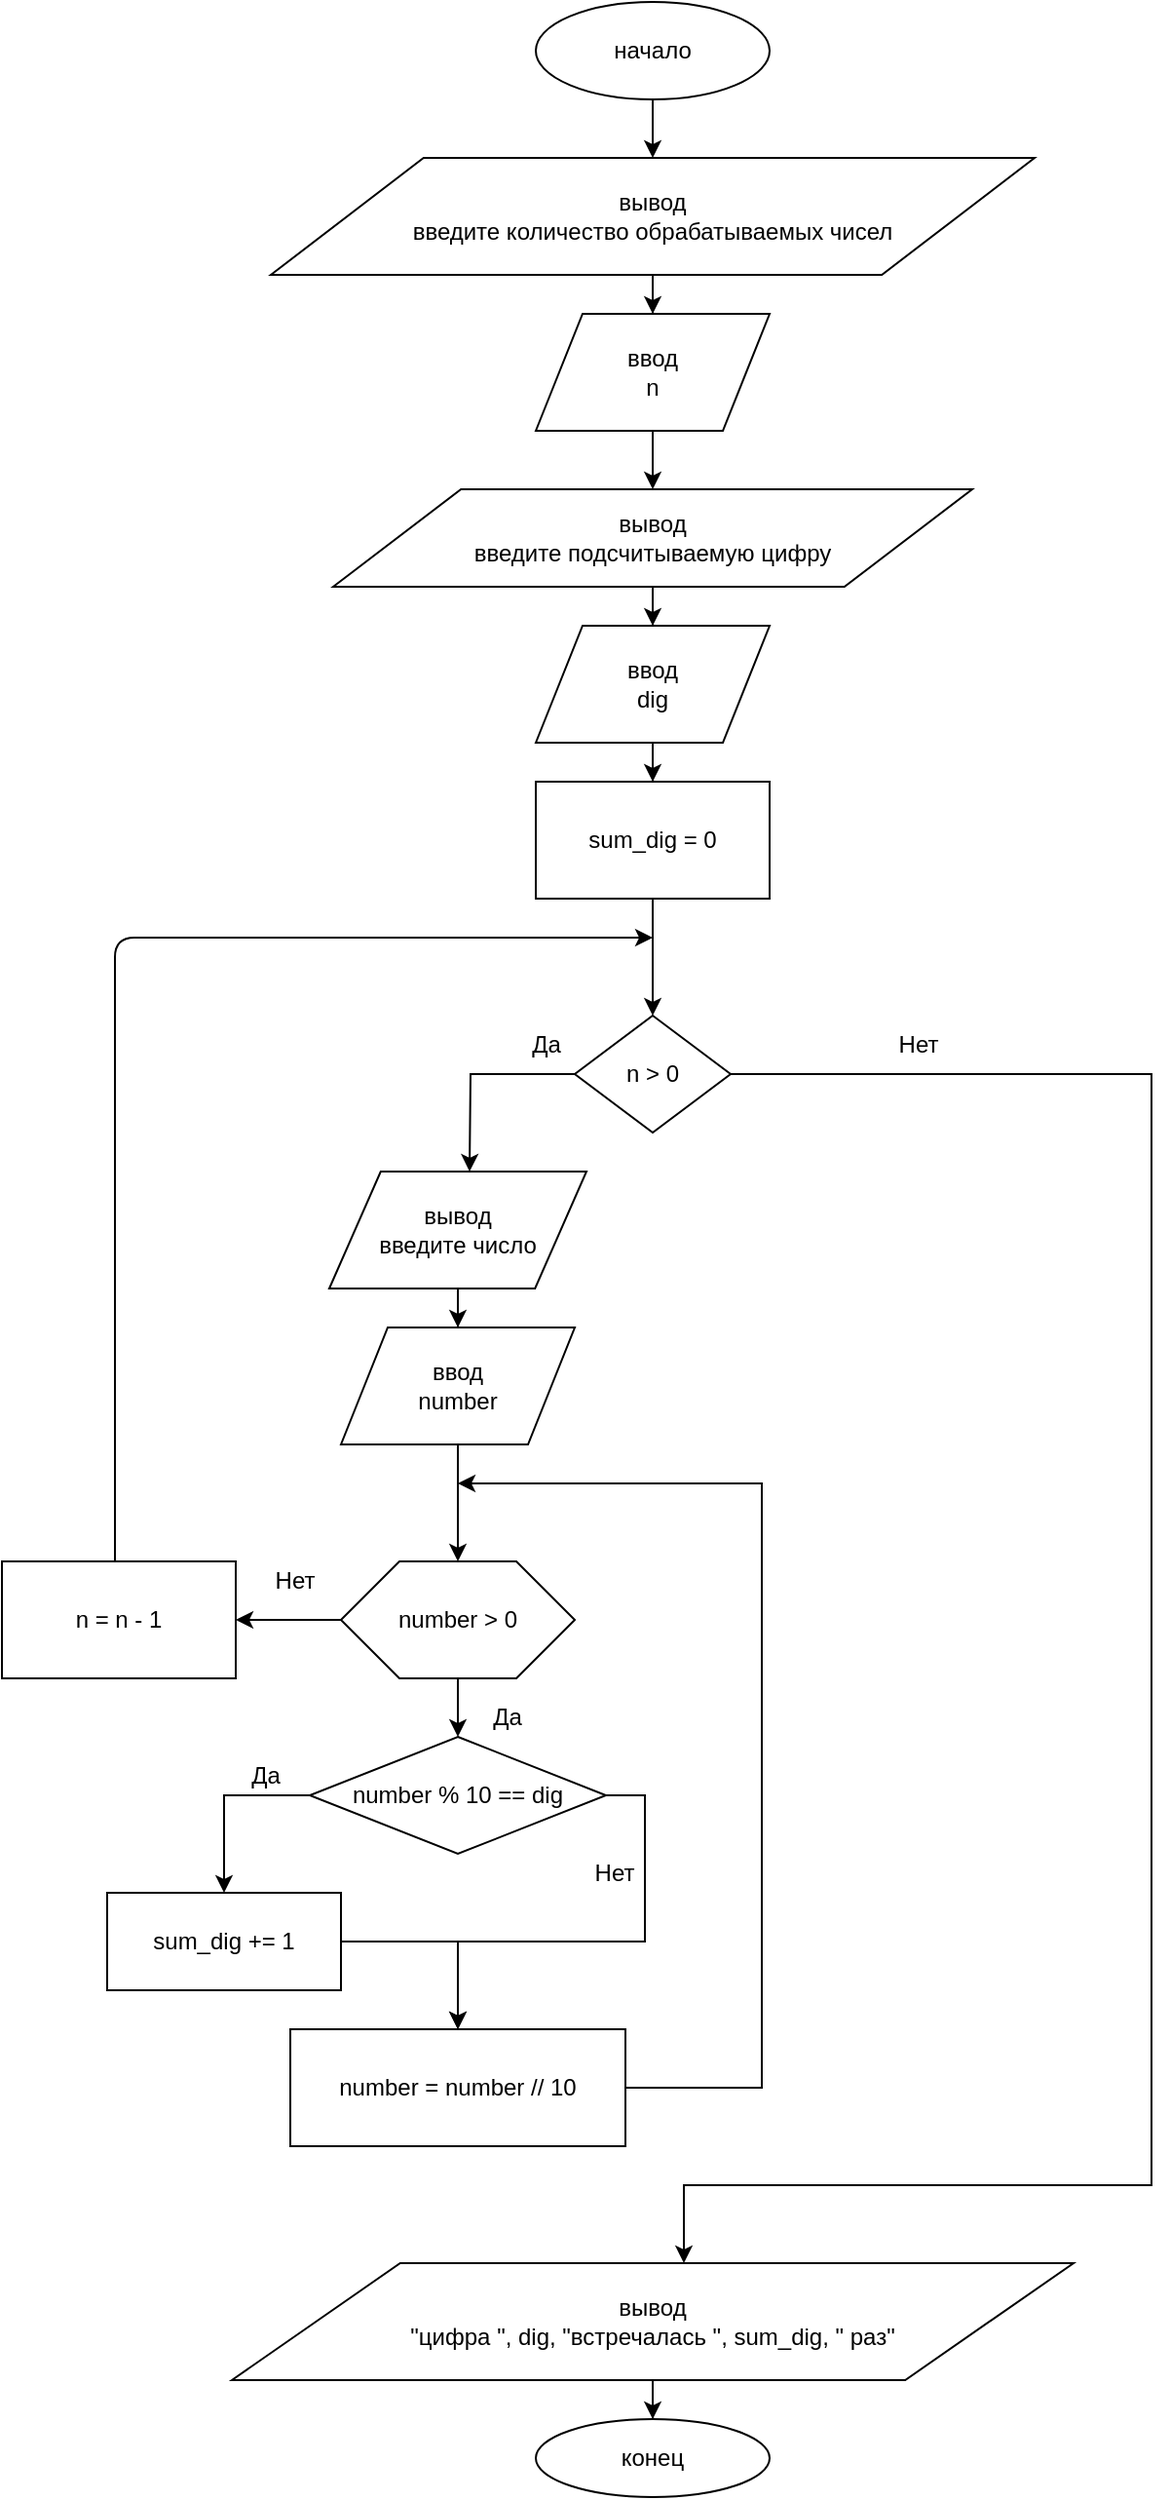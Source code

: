 <mxfile version="14.6.13" type="device"><diagram id="Wpkz17Nc3lA1-txzcgmb" name="Страница 1"><mxGraphModel dx="1086" dy="846" grid="1" gridSize="10" guides="1" tooltips="1" connect="1" arrows="1" fold="1" page="1" pageScale="1" pageWidth="827" pageHeight="1169" math="0" shadow="0"><root><mxCell id="0"/><mxCell id="1" parent="0"/><mxCell id="jmeNbGJjfftKFMOz3k4O-97" value="" style="edgeStyle=orthogonalEdgeStyle;rounded=0;orthogonalLoop=1;jettySize=auto;html=1;" edge="1" parent="1" source="jmeNbGJjfftKFMOz3k4O-98" target="jmeNbGJjfftKFMOz3k4O-100"><mxGeometry relative="1" as="geometry"/></mxCell><mxCell id="jmeNbGJjfftKFMOz3k4O-98" value="начало" style="ellipse;whiteSpace=wrap;html=1;" vertex="1" parent="1"><mxGeometry x="354" y="40" width="120" height="50" as="geometry"/></mxCell><mxCell id="jmeNbGJjfftKFMOz3k4O-99" value="" style="edgeStyle=orthogonalEdgeStyle;rounded=0;orthogonalLoop=1;jettySize=auto;html=1;" edge="1" parent="1" source="jmeNbGJjfftKFMOz3k4O-100" target="jmeNbGJjfftKFMOz3k4O-102"><mxGeometry relative="1" as="geometry"/></mxCell><mxCell id="jmeNbGJjfftKFMOz3k4O-100" value="&lt;div&gt;вывод&lt;/div&gt;&lt;div&gt;введите количество обрабатываемых чисел&lt;br&gt;&lt;/div&gt;" style="shape=parallelogram;perimeter=parallelogramPerimeter;whiteSpace=wrap;html=1;" vertex="1" parent="1"><mxGeometry x="218" y="120" width="392" height="60" as="geometry"/></mxCell><mxCell id="jmeNbGJjfftKFMOz3k4O-101" value="" style="edgeStyle=orthogonalEdgeStyle;rounded=0;orthogonalLoop=1;jettySize=auto;html=1;" edge="1" parent="1" source="jmeNbGJjfftKFMOz3k4O-102" target="jmeNbGJjfftKFMOz3k4O-107"><mxGeometry relative="1" as="geometry"/></mxCell><mxCell id="jmeNbGJjfftKFMOz3k4O-102" value="&lt;div&gt;ввод&lt;/div&gt;&lt;div&gt;n&lt;br&gt;&lt;/div&gt;" style="shape=parallelogram;perimeter=parallelogramPerimeter;whiteSpace=wrap;html=1;" vertex="1" parent="1"><mxGeometry x="354" y="200" width="120" height="60" as="geometry"/></mxCell><mxCell id="jmeNbGJjfftKFMOz3k4O-103" style="edgeStyle=orthogonalEdgeStyle;rounded=0;orthogonalLoop=1;jettySize=auto;html=1;exitX=0;exitY=0.5;exitDx=0;exitDy=0;" edge="1" parent="1" source="jmeNbGJjfftKFMOz3k4O-105"><mxGeometry relative="1" as="geometry"><mxPoint x="320" y="640" as="targetPoint"/></mxGeometry></mxCell><mxCell id="jmeNbGJjfftKFMOz3k4O-104" style="edgeStyle=orthogonalEdgeStyle;rounded=0;orthogonalLoop=1;jettySize=auto;html=1;exitX=1;exitY=0.5;exitDx=0;exitDy=0;" edge="1" parent="1" source="jmeNbGJjfftKFMOz3k4O-105" target="jmeNbGJjfftKFMOz3k4O-133"><mxGeometry relative="1" as="geometry"><mxPoint x="580" y="1180" as="targetPoint"/><Array as="points"><mxPoint x="670" y="590"/><mxPoint x="670" y="1160"/><mxPoint x="430" y="1160"/></Array></mxGeometry></mxCell><mxCell id="jmeNbGJjfftKFMOz3k4O-105" value="n &amp;gt; 0" style="rhombus;whiteSpace=wrap;html=1;" vertex="1" parent="1"><mxGeometry x="374" y="560" width="80" height="60" as="geometry"/></mxCell><mxCell id="jmeNbGJjfftKFMOz3k4O-106" value="" style="edgeStyle=orthogonalEdgeStyle;rounded=0;orthogonalLoop=1;jettySize=auto;html=1;" edge="1" parent="1" source="jmeNbGJjfftKFMOz3k4O-107" target="jmeNbGJjfftKFMOz3k4O-109"><mxGeometry relative="1" as="geometry"/></mxCell><mxCell id="jmeNbGJjfftKFMOz3k4O-107" value="&lt;div&gt;вывод&lt;/div&gt;&lt;div&gt;введите подсчитываемую цифру&lt;br&gt;&lt;/div&gt;" style="shape=parallelogram;perimeter=parallelogramPerimeter;whiteSpace=wrap;html=1;" vertex="1" parent="1"><mxGeometry x="250" y="290" width="328" height="50" as="geometry"/></mxCell><mxCell id="jmeNbGJjfftKFMOz3k4O-108" value="" style="edgeStyle=orthogonalEdgeStyle;rounded=0;orthogonalLoop=1;jettySize=auto;html=1;" edge="1" parent="1" source="jmeNbGJjfftKFMOz3k4O-109" target="jmeNbGJjfftKFMOz3k4O-122"><mxGeometry relative="1" as="geometry"/></mxCell><mxCell id="jmeNbGJjfftKFMOz3k4O-109" value="&lt;div&gt;ввод&lt;/div&gt;&lt;div&gt;dig&lt;br&gt;&lt;/div&gt;" style="shape=parallelogram;perimeter=parallelogramPerimeter;whiteSpace=wrap;html=1;" vertex="1" parent="1"><mxGeometry x="354" y="360" width="120" height="60" as="geometry"/></mxCell><mxCell id="jmeNbGJjfftKFMOz3k4O-110" value="" style="edgeStyle=orthogonalEdgeStyle;rounded=0;orthogonalLoop=1;jettySize=auto;html=1;" edge="1" parent="1" source="jmeNbGJjfftKFMOz3k4O-111" target="jmeNbGJjfftKFMOz3k4O-113"><mxGeometry relative="1" as="geometry"/></mxCell><mxCell id="jmeNbGJjfftKFMOz3k4O-111" value="вывод&lt;br&gt;введите число" style="shape=parallelogram;perimeter=parallelogramPerimeter;whiteSpace=wrap;html=1;" vertex="1" parent="1"><mxGeometry x="248" y="640" width="132" height="60" as="geometry"/></mxCell><mxCell id="jmeNbGJjfftKFMOz3k4O-112" value="" style="edgeStyle=orthogonalEdgeStyle;rounded=0;orthogonalLoop=1;jettySize=auto;html=1;" edge="1" parent="1" source="jmeNbGJjfftKFMOz3k4O-113" target="jmeNbGJjfftKFMOz3k4O-116"><mxGeometry relative="1" as="geometry"/></mxCell><mxCell id="jmeNbGJjfftKFMOz3k4O-113" value="&lt;div&gt;ввод&lt;/div&gt;&lt;div&gt;number&lt;br&gt;&lt;/div&gt;" style="shape=parallelogram;perimeter=parallelogramPerimeter;whiteSpace=wrap;html=1;" vertex="1" parent="1"><mxGeometry x="254" y="720" width="120" height="60" as="geometry"/></mxCell><mxCell id="jmeNbGJjfftKFMOz3k4O-114" value="" style="edgeStyle=orthogonalEdgeStyle;rounded=0;orthogonalLoop=1;jettySize=auto;html=1;" edge="1" parent="1" source="jmeNbGJjfftKFMOz3k4O-116" target="jmeNbGJjfftKFMOz3k4O-120"><mxGeometry relative="1" as="geometry"/></mxCell><mxCell id="jmeNbGJjfftKFMOz3k4O-115" value="" style="edgeStyle=orthogonalEdgeStyle;rounded=0;orthogonalLoop=1;jettySize=auto;html=1;" edge="1" parent="1" source="jmeNbGJjfftKFMOz3k4O-116" target="jmeNbGJjfftKFMOz3k4O-130"><mxGeometry relative="1" as="geometry"/></mxCell><mxCell id="jmeNbGJjfftKFMOz3k4O-116" value="number &amp;gt; 0" style="shape=hexagon;perimeter=hexagonPerimeter2;whiteSpace=wrap;html=1;" vertex="1" parent="1"><mxGeometry x="254" y="840" width="120" height="60" as="geometry"/></mxCell><mxCell id="jmeNbGJjfftKFMOz3k4O-117" value="Нет" style="text;html=1;align=center;verticalAlign=middle;resizable=0;points=[];autosize=1;" vertex="1" parent="1"><mxGeometry x="210" y="840" width="40" height="20" as="geometry"/></mxCell><mxCell id="jmeNbGJjfftKFMOz3k4O-118" style="edgeStyle=orthogonalEdgeStyle;rounded=0;orthogonalLoop=1;jettySize=auto;html=1;exitX=0;exitY=0.5;exitDx=0;exitDy=0;" edge="1" parent="1" source="jmeNbGJjfftKFMOz3k4O-120" target="jmeNbGJjfftKFMOz3k4O-124"><mxGeometry relative="1" as="geometry"/></mxCell><mxCell id="jmeNbGJjfftKFMOz3k4O-119" style="edgeStyle=orthogonalEdgeStyle;rounded=0;orthogonalLoop=1;jettySize=auto;html=1;exitX=1;exitY=0.5;exitDx=0;exitDy=0;entryX=0.5;entryY=0;entryDx=0;entryDy=0;" edge="1" parent="1" source="jmeNbGJjfftKFMOz3k4O-120" target="jmeNbGJjfftKFMOz3k4O-129"><mxGeometry relative="1" as="geometry"/></mxCell><mxCell id="jmeNbGJjfftKFMOz3k4O-120" value="number % 10 == dig" style="rhombus;whiteSpace=wrap;html=1;" vertex="1" parent="1"><mxGeometry x="238" y="930" width="152" height="60" as="geometry"/></mxCell><mxCell id="jmeNbGJjfftKFMOz3k4O-121" value="" style="edgeStyle=orthogonalEdgeStyle;rounded=0;orthogonalLoop=1;jettySize=auto;html=1;" edge="1" parent="1" source="jmeNbGJjfftKFMOz3k4O-122" target="jmeNbGJjfftKFMOz3k4O-105"><mxGeometry relative="1" as="geometry"><mxPoint x="414" y="580" as="targetPoint"/></mxGeometry></mxCell><mxCell id="jmeNbGJjfftKFMOz3k4O-122" value="sum_dig = 0" style="rounded=0;whiteSpace=wrap;html=1;" vertex="1" parent="1"><mxGeometry x="354" y="440" width="120" height="60" as="geometry"/></mxCell><mxCell id="jmeNbGJjfftKFMOz3k4O-123" style="edgeStyle=orthogonalEdgeStyle;rounded=0;orthogonalLoop=1;jettySize=auto;html=1;exitX=1;exitY=0.5;exitDx=0;exitDy=0;entryX=0.5;entryY=0;entryDx=0;entryDy=0;" edge="1" parent="1" source="jmeNbGJjfftKFMOz3k4O-124" target="jmeNbGJjfftKFMOz3k4O-129"><mxGeometry relative="1" as="geometry"/></mxCell><mxCell id="jmeNbGJjfftKFMOz3k4O-124" value="sum_dig += 1" style="rounded=0;whiteSpace=wrap;html=1;" vertex="1" parent="1"><mxGeometry x="134" y="1010" width="120" height="50" as="geometry"/></mxCell><mxCell id="jmeNbGJjfftKFMOz3k4O-125" value="Да" style="text;html=1;align=center;verticalAlign=middle;resizable=0;points=[];autosize=1;" vertex="1" parent="1"><mxGeometry x="324" y="910" width="30" height="20" as="geometry"/></mxCell><mxCell id="jmeNbGJjfftKFMOz3k4O-126" value="Да" style="text;html=1;align=center;verticalAlign=middle;resizable=0;points=[];autosize=1;" vertex="1" parent="1"><mxGeometry x="200" y="940" width="30" height="20" as="geometry"/></mxCell><mxCell id="jmeNbGJjfftKFMOz3k4O-127" value="Нет" style="text;html=1;align=center;verticalAlign=middle;resizable=0;points=[];autosize=1;" vertex="1" parent="1"><mxGeometry x="374" y="990" width="40" height="20" as="geometry"/></mxCell><mxCell id="jmeNbGJjfftKFMOz3k4O-128" style="edgeStyle=orthogonalEdgeStyle;rounded=0;orthogonalLoop=1;jettySize=auto;html=1;exitX=1;exitY=0.5;exitDx=0;exitDy=0;" edge="1" parent="1" source="jmeNbGJjfftKFMOz3k4O-129"><mxGeometry relative="1" as="geometry"><mxPoint x="314" y="800" as="targetPoint"/><Array as="points"><mxPoint x="470" y="1110"/><mxPoint x="470" y="800"/><mxPoint x="374" y="800"/></Array></mxGeometry></mxCell><mxCell id="jmeNbGJjfftKFMOz3k4O-129" value="number = number // 10" style="rounded=0;whiteSpace=wrap;html=1;" vertex="1" parent="1"><mxGeometry x="228" y="1080" width="172" height="60" as="geometry"/></mxCell><mxCell id="jmeNbGJjfftKFMOz3k4O-130" value="n = n - 1" style="rounded=0;whiteSpace=wrap;html=1;" vertex="1" parent="1"><mxGeometry x="80" y="840" width="120" height="60" as="geometry"/></mxCell><mxCell id="jmeNbGJjfftKFMOz3k4O-131" value="" style="endArrow=classic;html=1;" edge="1" parent="1"><mxGeometry width="50" height="50" relative="1" as="geometry"><mxPoint x="138" y="840" as="sourcePoint"/><mxPoint x="414" y="520" as="targetPoint"/><Array as="points"><mxPoint x="138" y="520"/></Array></mxGeometry></mxCell><mxCell id="jmeNbGJjfftKFMOz3k4O-132" value="" style="edgeStyle=orthogonalEdgeStyle;rounded=0;orthogonalLoop=1;jettySize=auto;html=1;entryX=0.5;entryY=0;entryDx=0;entryDy=0;" edge="1" parent="1" source="jmeNbGJjfftKFMOz3k4O-133" target="jmeNbGJjfftKFMOz3k4O-134"><mxGeometry relative="1" as="geometry"><mxPoint x="414" y="1340" as="targetPoint"/></mxGeometry></mxCell><mxCell id="jmeNbGJjfftKFMOz3k4O-133" value="вывод&lt;br&gt;&quot;цифра &quot;, dig, &quot;встречалась &quot;, sum_dig, &quot; раз&quot; " style="shape=parallelogram;perimeter=parallelogramPerimeter;whiteSpace=wrap;html=1;" vertex="1" parent="1"><mxGeometry x="198" y="1200" width="432" height="60" as="geometry"/></mxCell><mxCell id="jmeNbGJjfftKFMOz3k4O-134" value="конец" style="ellipse;whiteSpace=wrap;html=1;" vertex="1" parent="1"><mxGeometry x="354" y="1280" width="120" height="40" as="geometry"/></mxCell><mxCell id="jmeNbGJjfftKFMOz3k4O-135" value="Да" style="text;html=1;align=center;verticalAlign=middle;resizable=0;points=[];autosize=1;" vertex="1" parent="1"><mxGeometry x="344" y="565" width="30" height="20" as="geometry"/></mxCell><mxCell id="jmeNbGJjfftKFMOz3k4O-136" value="Нет" style="text;html=1;align=center;verticalAlign=middle;resizable=0;points=[];autosize=1;" vertex="1" parent="1"><mxGeometry x="530" y="565" width="40" height="20" as="geometry"/></mxCell></root></mxGraphModel></diagram></mxfile>